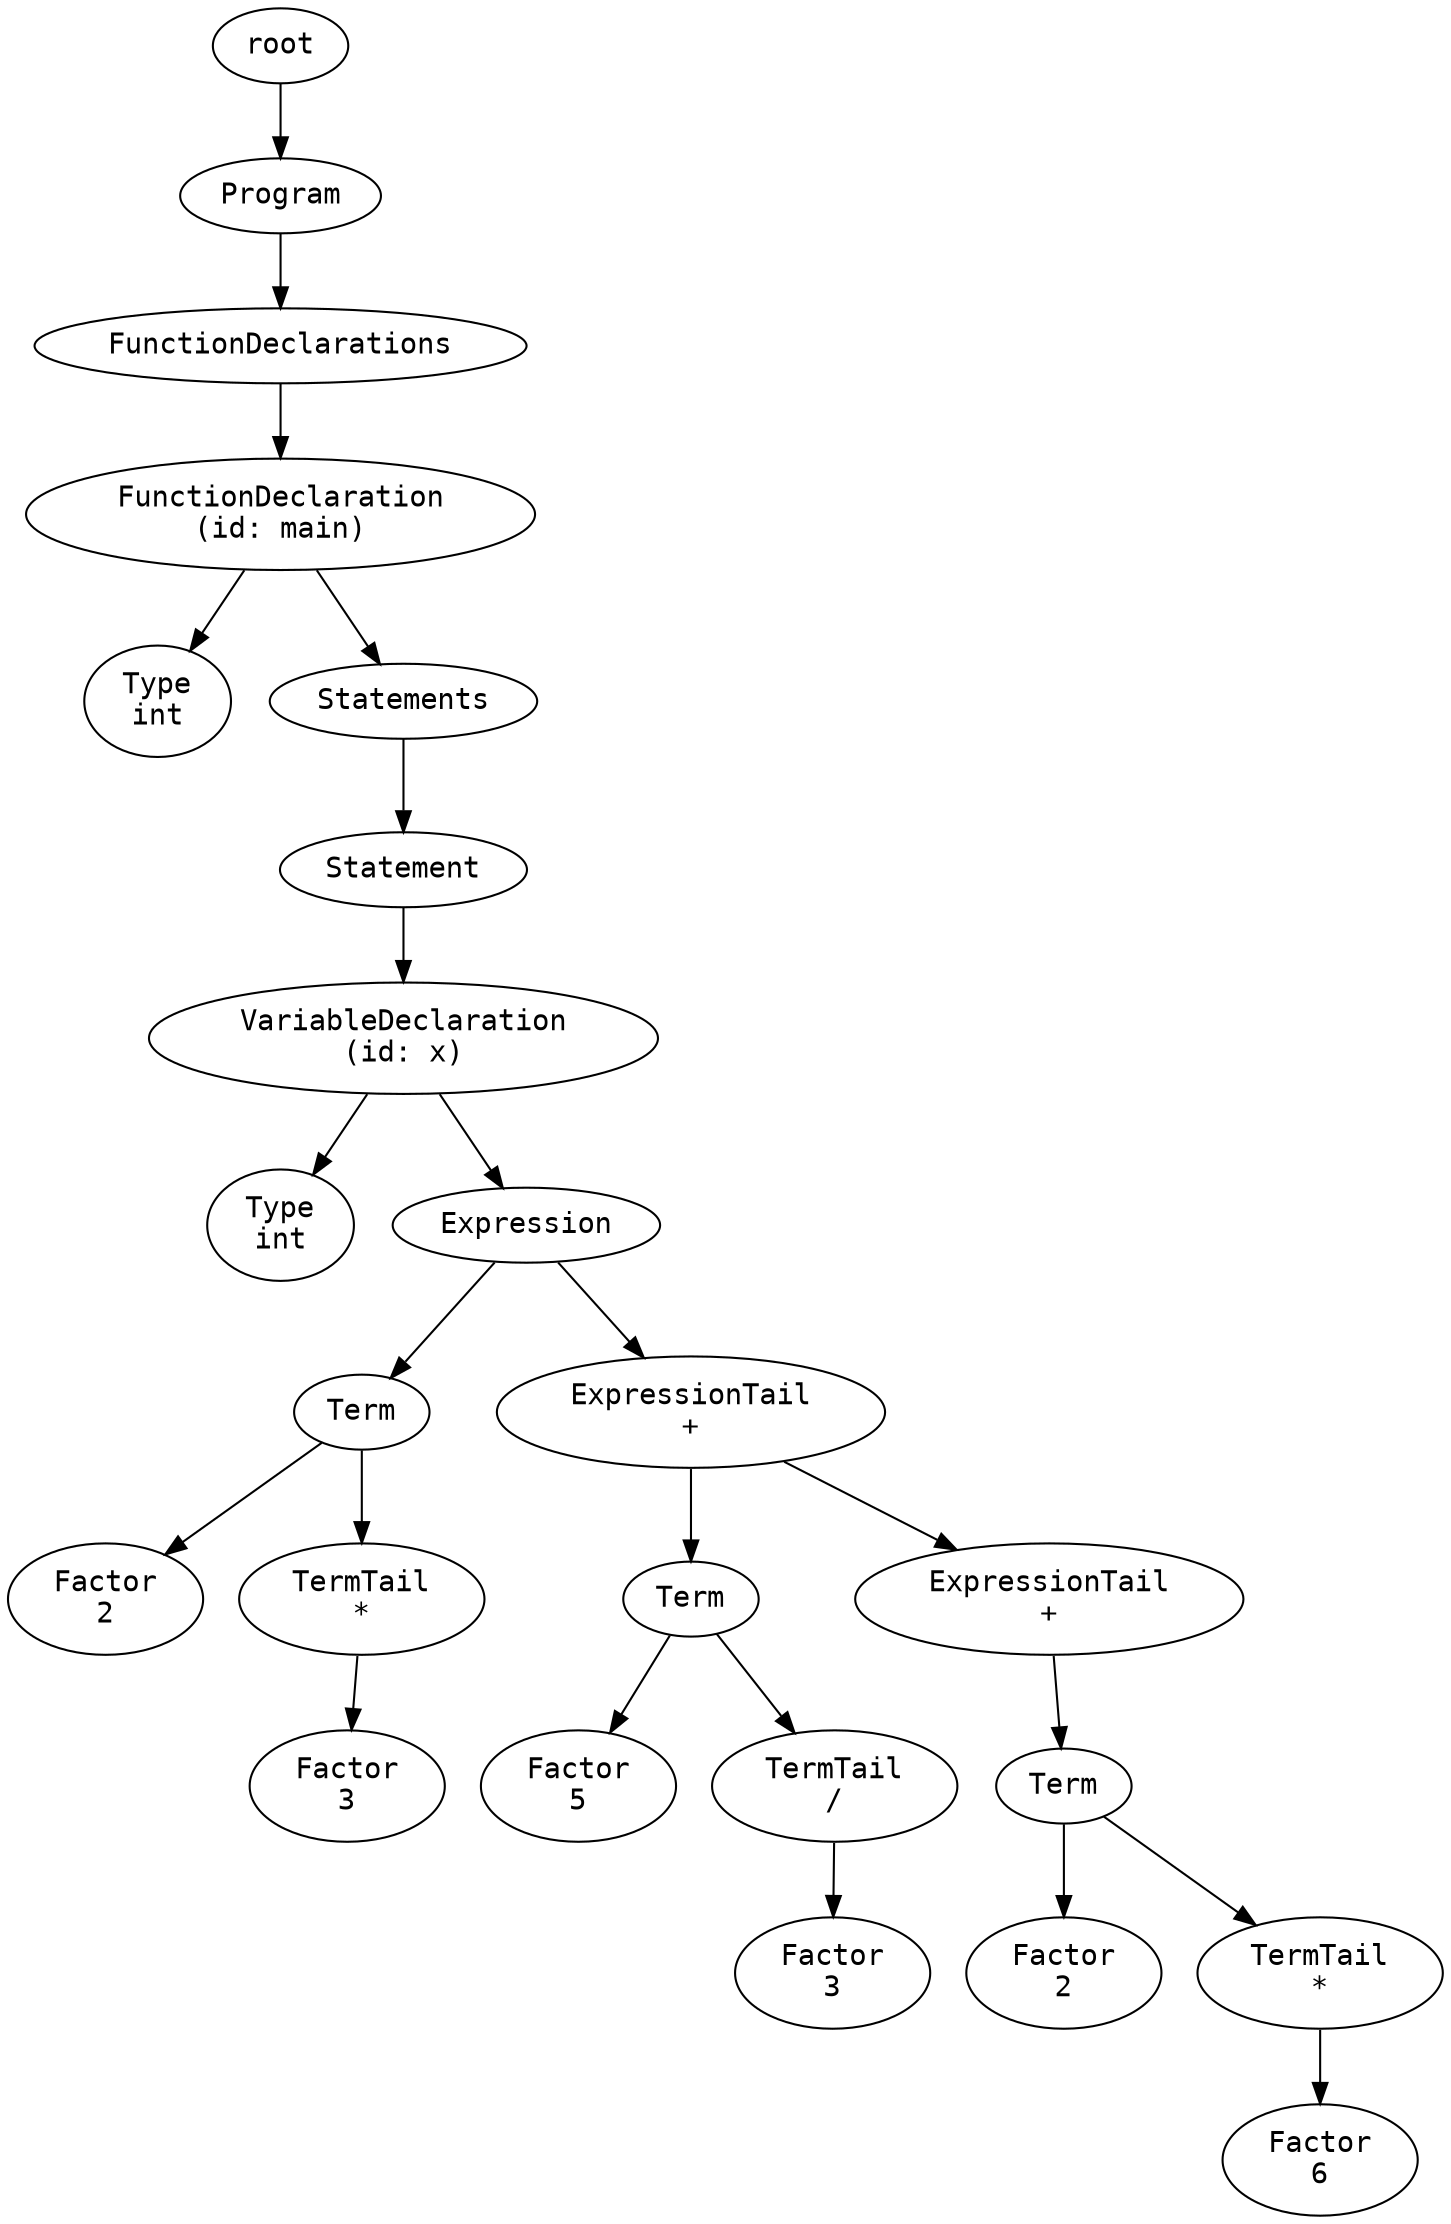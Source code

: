 digraph AST {
  node [shape=ellipse, fontname="Courier"];
  "1958680465" [label="Program"];
  "root" -> "1958680465";
  "951221468" [label="FunctionDeclarations"];
  "1958680465" -> "951221468";
  "322561962" [label="FunctionDeclaration\n(id: main)"];
  "951221468" -> "322561962";
  "532048323" [label="Type\nint"];
  "322561962" -> "532048323";
  "1237740254" [label="Statements"];
  "322561962" -> "1237740254";
  "1647946662" [label="Statement"];
  "1237740254" -> "1647946662";
  "1046545660" [label="VariableDeclaration\n(id: x)"];
  "1647946662" -> "1046545660";
  "305502850" [label="Type\nint"];
  "1046545660" -> "305502850";
  "1759482496" [label="Expression"];
  "1046545660" -> "1759482496";
  "1200906406" [label="Term"];
  "1759482496" -> "1200906406";
  "1902430796" [label="Factor\n2"];
  "1200906406" -> "1902430796";
  "1329315688" [label="TermTail\n*"];
  "1200906406" -> "1329315688";
  "1541697437" [label="Factor\n3"];
  "1329315688" -> "1541697437";
  "1066513687" [label="ExpressionTail\n+"];
  "1759482496" -> "1066513687";
  "1752182275" [label="Term"];
  "1066513687" -> "1752182275";
  "2049051802" [label="Factor\n5"];
  "1752182275" -> "2049051802";
  "37887172" [label="TermTail\n/"];
  "1752182275" -> "37887172";
  "818493590" [label="Factor\n3"];
  "37887172" -> "818493590";
  "1503660218" [label="ExpressionTail\n+"];
  "1066513687" -> "1503660218";
  "864852424" [label="Term"];
  "1503660218" -> "864852424";
  "565839681" [label="Factor\n2"];
  "864852424" -> "565839681";
  "1489933928" [label="TermTail\n*"];
  "864852424" -> "1489933928";
  "24293395" [label="Factor\n6"];
  "1489933928" -> "24293395";
}